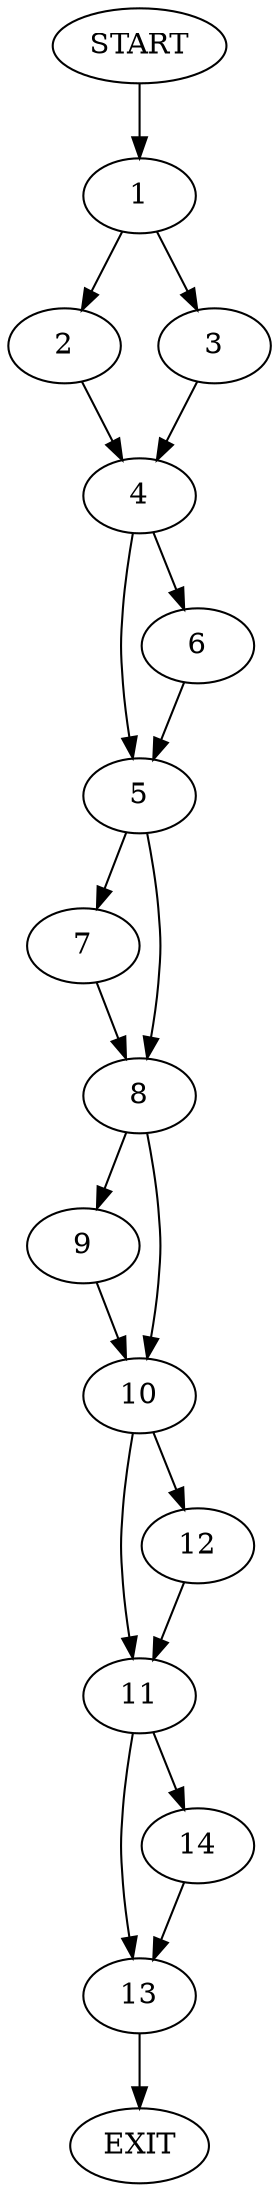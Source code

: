 digraph {
0 [label="START"]
15 [label="EXIT"]
0 -> 1
1 -> 2
1 -> 3
3 -> 4
2 -> 4
4 -> 5
4 -> 6
6 -> 5
5 -> 7
5 -> 8
8 -> 9
8 -> 10
7 -> 8
9 -> 10
10 -> 11
10 -> 12
12 -> 11
11 -> 13
11 -> 14
13 -> 15
14 -> 13
}
